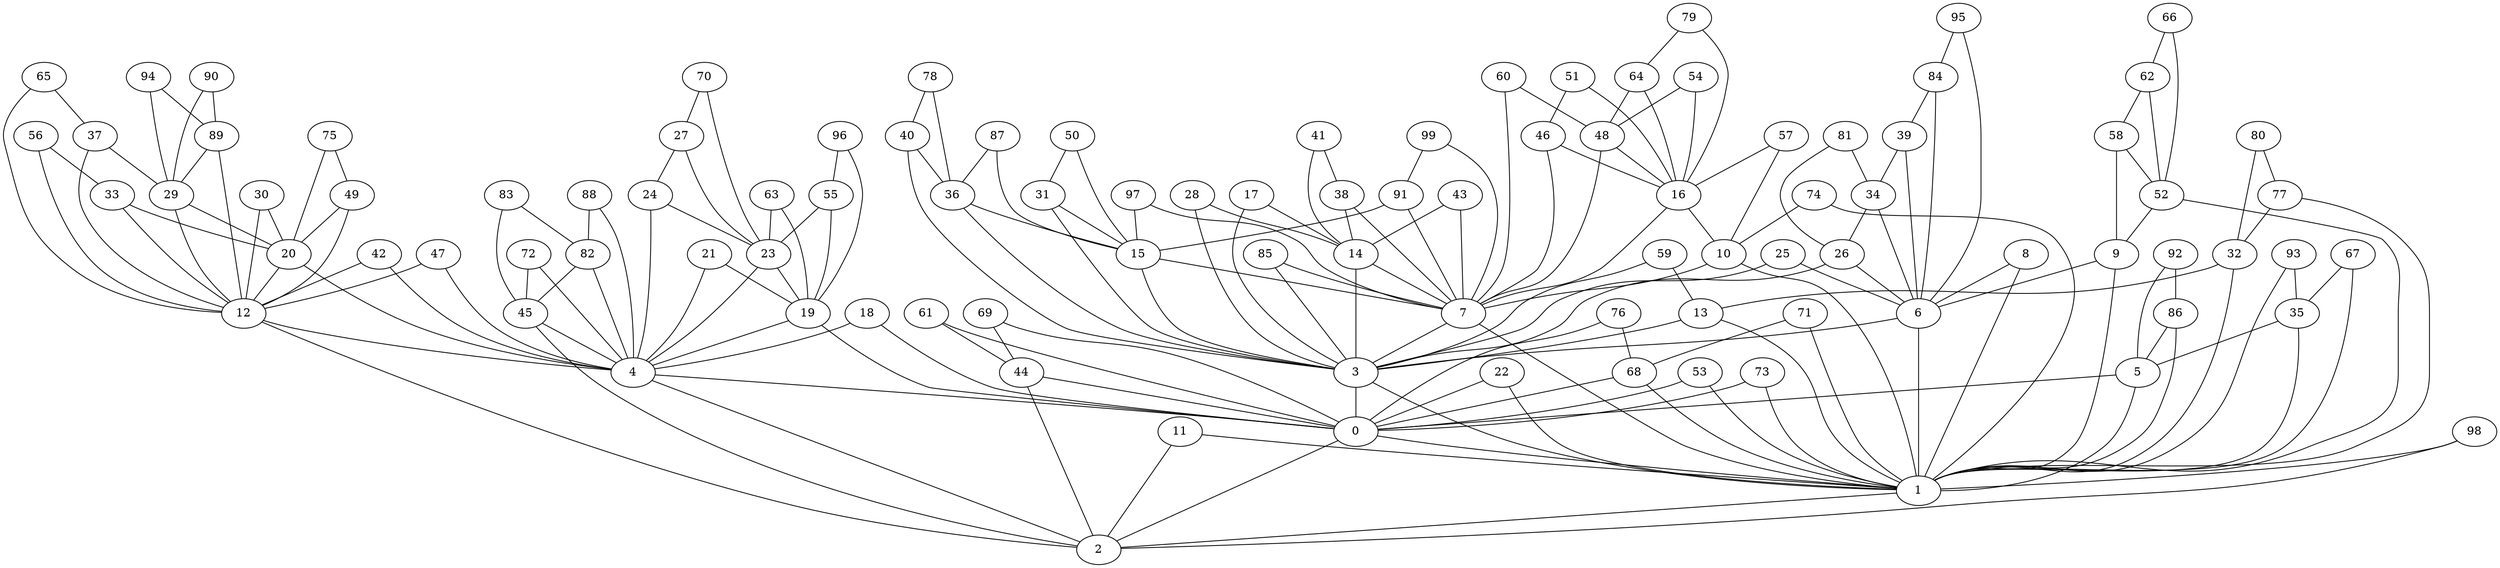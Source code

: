 graph {
    0 -- 1;
    1 -- 2;
    2 -- 0;
    3 -- 0;
    3 -- 1;
    4 -- 2;
    4 -- 0;
    5 -- 0;
    5 -- 1;
    6 -- 3;
    6 -- 1;
    7 -- 3;
    7 -- 1;
    8 -- 6;
    8 -- 1;
    9 -- 6;
    9 -- 1;
    10 -- 7;
    10 -- 1;
    11 -- 1;
    11 -- 2;
    12 -- 4;
    12 -- 2;
    13 -- 3;
    13 -- 1;
    14 -- 7;
    14 -- 3;
    15 -- 7;
    15 -- 3;
    16 -- 10;
    16 -- 7;
    17 -- 14;
    17 -- 3;
    18 -- 4;
    18 -- 0;
    19 -- 4;
    19 -- 0;
    20 -- 12;
    20 -- 4;
    21 -- 19;
    21 -- 4;
    22 -- 0;
    22 -- 1;
    23 -- 19;
    23 -- 4;
    24 -- 23;
    24 -- 4;
    25 -- 6;
    25 -- 3;
    26 -- 6;
    26 -- 3;
    27 -- 24;
    27 -- 23;
    28 -- 14;
    28 -- 3;
    29 -- 20;
    29 -- 12;
    30 -- 20;
    30 -- 12;
    31 -- 15;
    31 -- 3;
    32 -- 13;
    32 -- 1;
    33 -- 20;
    33 -- 12;
    34 -- 26;
    34 -- 6;
    35 -- 5;
    35 -- 1;
    36 -- 15;
    36 -- 3;
    37 -- 29;
    37 -- 12;
    38 -- 14;
    38 -- 7;
    39 -- 34;
    39 -- 6;
    40 -- 36;
    40 -- 3;
    41 -- 38;
    41 -- 14;
    42 -- 12;
    42 -- 4;
    43 -- 14;
    43 -- 7;
    44 -- 2;
    44 -- 0;
    45 -- 4;
    45 -- 2;
    46 -- 16;
    46 -- 7;
    47 -- 12;
    47 -- 4;
    48 -- 16;
    48 -- 7;
    49 -- 20;
    49 -- 12;
    50 -- 31;
    50 -- 15;
    51 -- 46;
    51 -- 16;
    52 -- 9;
    52 -- 1;
    53 -- 0;
    53 -- 1;
    54 -- 48;
    54 -- 16;
    55 -- 23;
    55 -- 19;
    56 -- 33;
    56 -- 12;
    57 -- 16;
    57 -- 10;
    58 -- 52;
    58 -- 9;
    59 -- 13;
    59 -- 3;
    60 -- 48;
    60 -- 7;
    61 -- 44;
    61 -- 0;
    62 -- 58;
    62 -- 52;
    63 -- 23;
    63 -- 19;
    64 -- 48;
    64 -- 16;
    65 -- 37;
    65 -- 12;
    66 -- 62;
    66 -- 52;
    67 -- 35;
    67 -- 1;
    68 -- 0;
    68 -- 1;
    69 -- 44;
    69 -- 0;
    70 -- 27;
    70 -- 23;
    71 -- 68;
    71 -- 1;
    72 -- 45;
    72 -- 4;
    73 -- 0;
    73 -- 1;
    74 -- 10;
    74 -- 1;
    75 -- 49;
    75 -- 20;
    76 -- 68;
    76 -- 0;
    77 -- 32;
    77 -- 1;
    78 -- 40;
    78 -- 36;
    79 -- 64;
    79 -- 16;
    80 -- 77;
    80 -- 32;
    81 -- 34;
    81 -- 26;
    82 -- 45;
    82 -- 4;
    83 -- 82;
    83 -- 45;
    84 -- 39;
    84 -- 6;
    85 -- 7;
    85 -- 3;
    86 -- 5;
    86 -- 1;
    87 -- 36;
    87 -- 15;
    88 -- 82;
    88 -- 4;
    89 -- 29;
    89 -- 12;
    90 -- 89;
    90 -- 29;
    91 -- 15;
    91 -- 7;
    92 -- 86;
    92 -- 5;
    93 -- 35;
    93 -- 1;
    94 -- 89;
    94 -- 29;
    95 -- 84;
    95 -- 6;
    96 -- 55;
    96 -- 19;
    97 -- 15;
    97 -- 7;
    98 -- 1;
    98 -- 2;
    99 -- 91;
    99 -- 7;
}